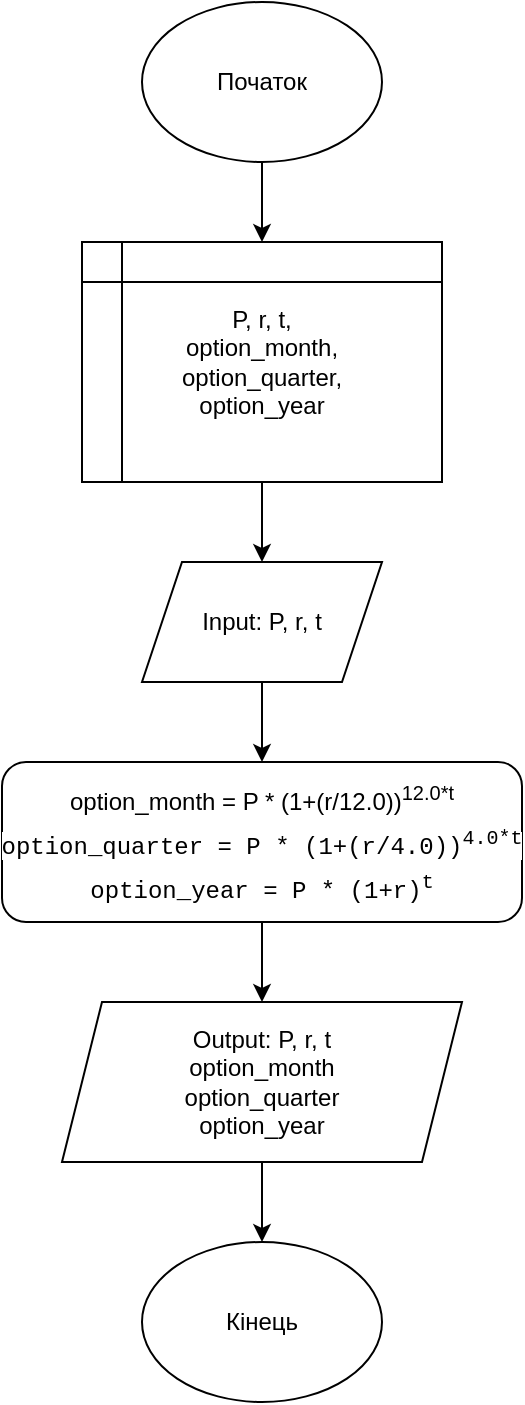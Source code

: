 <mxfile version="24.7.17">
  <diagram id="C5RBs43oDa-KdzZeNtuy" name="Page-1">
    <mxGraphModel dx="1682" dy="928" grid="1" gridSize="10" guides="1" tooltips="1" connect="1" arrows="1" fold="1" page="1" pageScale="1" pageWidth="827" pageHeight="1169" math="0" shadow="0">
      <root>
        <mxCell id="WIyWlLk6GJQsqaUBKTNV-0" />
        <mxCell id="WIyWlLk6GJQsqaUBKTNV-1" parent="WIyWlLk6GJQsqaUBKTNV-0" />
        <mxCell id="5Emr1b_hVmr1KQayflEi-0" value="" style="edgeStyle=orthogonalEdgeStyle;rounded=0;orthogonalLoop=1;jettySize=auto;html=1;" edge="1" parent="WIyWlLk6GJQsqaUBKTNV-1" source="5Emr1b_hVmr1KQayflEi-1" target="5Emr1b_hVmr1KQayflEi-3">
          <mxGeometry relative="1" as="geometry" />
        </mxCell>
        <mxCell id="5Emr1b_hVmr1KQayflEi-1" value="Початок" style="ellipse;whiteSpace=wrap;html=1;" vertex="1" parent="WIyWlLk6GJQsqaUBKTNV-1">
          <mxGeometry x="120" y="50" width="120" height="80" as="geometry" />
        </mxCell>
        <mxCell id="5Emr1b_hVmr1KQayflEi-2" value="" style="edgeStyle=orthogonalEdgeStyle;rounded=0;orthogonalLoop=1;jettySize=auto;html=1;" edge="1" parent="WIyWlLk6GJQsqaUBKTNV-1" source="5Emr1b_hVmr1KQayflEi-3" target="5Emr1b_hVmr1KQayflEi-5">
          <mxGeometry relative="1" as="geometry" />
        </mxCell>
        <mxCell id="5Emr1b_hVmr1KQayflEi-3" value="P, r, t,&lt;div&gt;option_month,&lt;/div&gt;&lt;div&gt;option_quarter,&lt;/div&gt;&lt;div&gt;option_year&lt;/div&gt;" style="shape=internalStorage;whiteSpace=wrap;html=1;backgroundOutline=1;" vertex="1" parent="WIyWlLk6GJQsqaUBKTNV-1">
          <mxGeometry x="90" y="170" width="180" height="120" as="geometry" />
        </mxCell>
        <mxCell id="5Emr1b_hVmr1KQayflEi-4" value="" style="edgeStyle=orthogonalEdgeStyle;rounded=0;orthogonalLoop=1;jettySize=auto;html=1;" edge="1" parent="WIyWlLk6GJQsqaUBKTNV-1" source="5Emr1b_hVmr1KQayflEi-5" target="5Emr1b_hVmr1KQayflEi-7">
          <mxGeometry relative="1" as="geometry" />
        </mxCell>
        <mxCell id="5Emr1b_hVmr1KQayflEi-5" value="Input: P, r, t" style="shape=parallelogram;perimeter=parallelogramPerimeter;whiteSpace=wrap;html=1;fixedSize=1;" vertex="1" parent="WIyWlLk6GJQsqaUBKTNV-1">
          <mxGeometry x="120" y="330" width="120" height="60" as="geometry" />
        </mxCell>
        <mxCell id="5Emr1b_hVmr1KQayflEi-6" value="" style="edgeStyle=orthogonalEdgeStyle;rounded=0;orthogonalLoop=1;jettySize=auto;html=1;" edge="1" parent="WIyWlLk6GJQsqaUBKTNV-1" source="5Emr1b_hVmr1KQayflEi-7" target="5Emr1b_hVmr1KQayflEi-9">
          <mxGeometry relative="1" as="geometry" />
        </mxCell>
        <mxCell id="5Emr1b_hVmr1KQayflEi-7" value="&lt;p style=&quot;line-height: 50%; white-space: pre;&quot;&gt;&lt;font style=&quot;font-size: 12px; background-color: rgb(255, 255, 255);&quot; face=&quot;Helvetica&quot;&gt;option_month = P * (1+(r/12.0))&lt;sup&gt;12.0*t&lt;/sup&gt;&lt;/font&gt;&lt;/p&gt;&lt;p style=&quot;line-height: 50%; white-space: pre;&quot;&gt;&lt;span style=&quot;background-color: rgb(255, 255, 255);&quot;&gt;&lt;span style=&quot;font-family: Consolas, &amp;quot;Courier New&amp;quot;, monospace;&quot;&gt;option_quarter = P * &lt;/span&gt;&lt;span style=&quot;font-family: Consolas, &amp;quot;Courier New&amp;quot;, monospace;&quot;&gt;(&lt;/span&gt;&lt;span style=&quot;font-family: Consolas, &amp;quot;Courier New&amp;quot;, monospace;&quot;&gt;1&lt;/span&gt;&lt;span style=&quot;font-family: Consolas, &amp;quot;Courier New&amp;quot;, monospace;&quot;&gt;+(r/&lt;/span&gt;&lt;span style=&quot;font-family: Consolas, &amp;quot;Courier New&amp;quot;, monospace;&quot;&gt;4.0&lt;/span&gt;&lt;span style=&quot;font-family: Consolas, &amp;quot;Courier New&amp;quot;, monospace;&quot;&gt;))&lt;/span&gt;&lt;sup&gt;&lt;span style=&quot;font-family: Consolas, &amp;quot;Courier New&amp;quot;, monospace;&quot;&gt;4.0&lt;/span&gt;&lt;span style=&quot;font-family: Consolas, &amp;quot;Courier New&amp;quot;, monospace;&quot;&gt;*t&lt;/span&gt;&lt;/sup&gt;&lt;/span&gt;&lt;/p&gt;&lt;div style=&quot;font-family: Consolas, &amp;quot;Courier New&amp;quot;, monospace; line-height: 50%; white-space: pre;&quot;&gt;&lt;p style=&quot;line-height: 50%;&quot;&gt;&lt;font style=&quot;font-size: 12px; background-color: rgb(255, 255, 255);&quot;&gt;option_year = P * (1+r)&lt;sup&gt;t&lt;/sup&gt;&lt;/font&gt;&lt;/p&gt;&lt;/div&gt;" style="rounded=1;whiteSpace=wrap;html=1;align=center;" vertex="1" parent="WIyWlLk6GJQsqaUBKTNV-1">
          <mxGeometry x="50" y="430" width="260" height="80" as="geometry" />
        </mxCell>
        <mxCell id="5Emr1b_hVmr1KQayflEi-8" value="" style="edgeStyle=orthogonalEdgeStyle;rounded=0;orthogonalLoop=1;jettySize=auto;html=1;" edge="1" parent="WIyWlLk6GJQsqaUBKTNV-1" source="5Emr1b_hVmr1KQayflEi-9" target="5Emr1b_hVmr1KQayflEi-10">
          <mxGeometry relative="1" as="geometry" />
        </mxCell>
        <mxCell id="5Emr1b_hVmr1KQayflEi-9" value="Output: P, r, t&lt;div&gt;option_month&lt;/div&gt;&lt;div&gt;option_quarter&lt;/div&gt;&lt;div&gt;option_year&lt;/div&gt;" style="shape=parallelogram;perimeter=parallelogramPerimeter;whiteSpace=wrap;html=1;fixedSize=1;" vertex="1" parent="WIyWlLk6GJQsqaUBKTNV-1">
          <mxGeometry x="80" y="550" width="200" height="80" as="geometry" />
        </mxCell>
        <mxCell id="5Emr1b_hVmr1KQayflEi-10" value="Кінець" style="ellipse;whiteSpace=wrap;html=1;" vertex="1" parent="WIyWlLk6GJQsqaUBKTNV-1">
          <mxGeometry x="120" y="670" width="120" height="80" as="geometry" />
        </mxCell>
      </root>
    </mxGraphModel>
  </diagram>
</mxfile>
